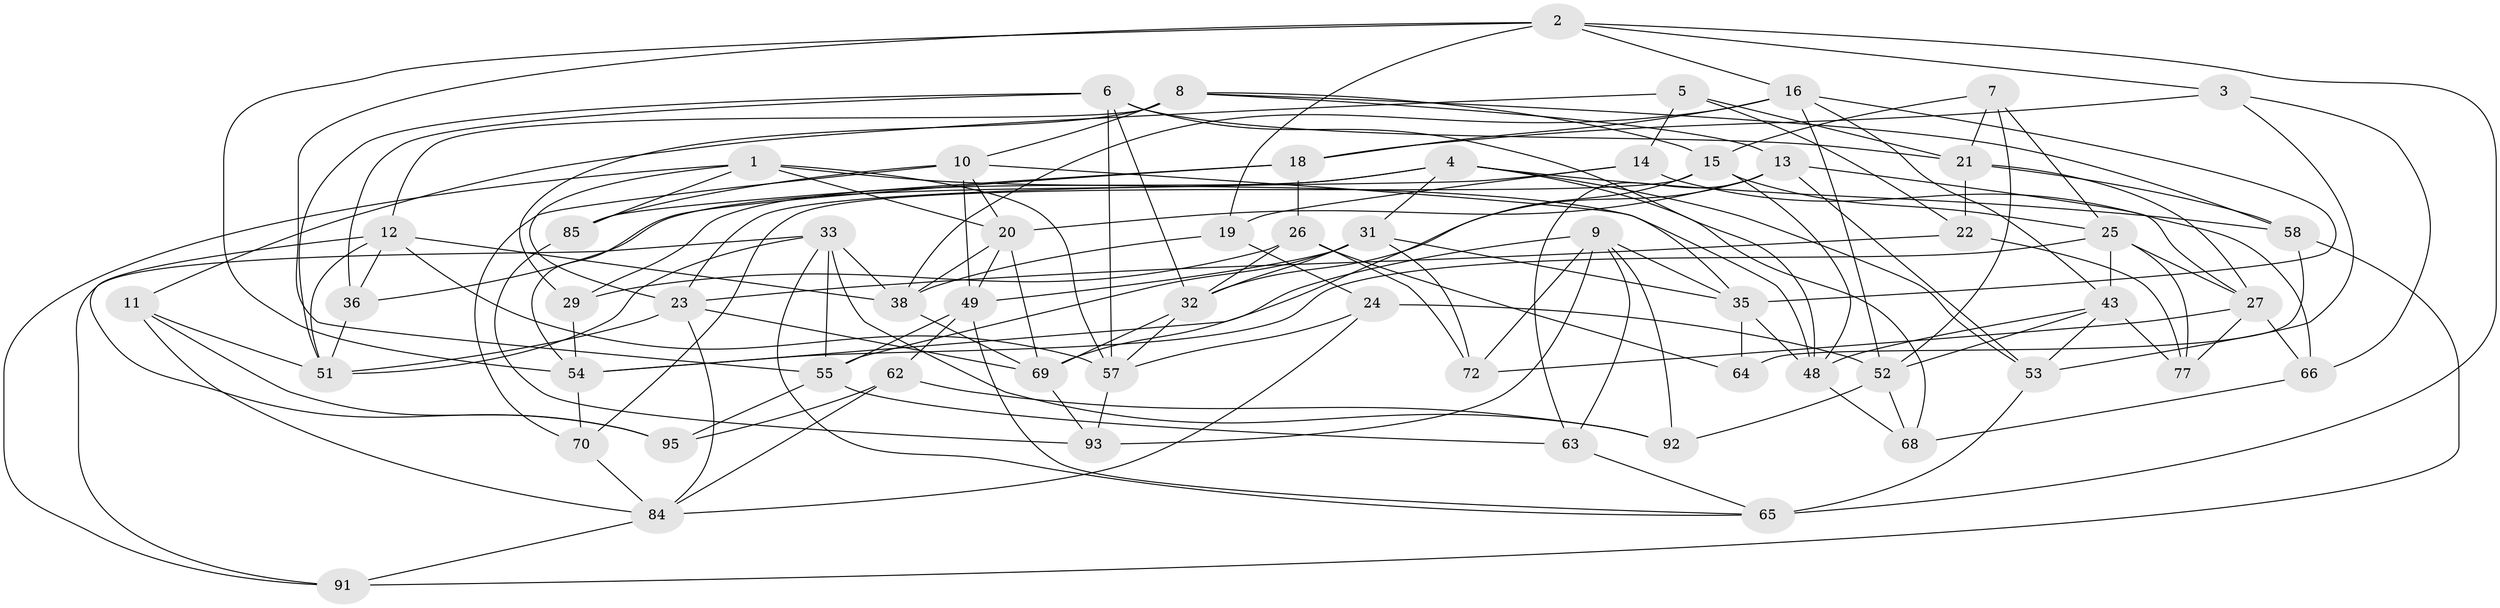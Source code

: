 // Generated by graph-tools (version 1.1) at 2025/52/02/27/25 19:52:29]
// undirected, 59 vertices, 151 edges
graph export_dot {
graph [start="1"]
  node [color=gray90,style=filled];
  1 [super="+50"];
  2 [super="+45"];
  3;
  4 [super="+61"];
  5;
  6 [super="+17"];
  7;
  8 [super="+75"];
  9 [super="+59"];
  10 [super="+80"];
  11;
  12 [super="+42"];
  13 [super="+46"];
  14;
  15 [super="+94"];
  16 [super="+34"];
  18 [super="+37"];
  19;
  20 [super="+47"];
  21 [super="+78"];
  22;
  23 [super="+28"];
  24;
  25 [super="+30"];
  26 [super="+44"];
  27 [super="+41"];
  29;
  31 [super="+87"];
  32 [super="+83"];
  33 [super="+56"];
  35 [super="+40"];
  36;
  38 [super="+39"];
  43 [super="+88"];
  48 [super="+67"];
  49 [super="+60"];
  51 [super="+73"];
  52 [super="+74"];
  53 [super="+86"];
  54 [super="+79"];
  55 [super="+82"];
  57 [super="+71"];
  58 [super="+90"];
  62;
  63;
  64;
  65 [super="+76"];
  66;
  68;
  69 [super="+81"];
  70;
  72;
  77;
  84 [super="+89"];
  85;
  91;
  92;
  93;
  95;
  1 -- 48;
  1 -- 85;
  1 -- 23;
  1 -- 91;
  1 -- 57;
  1 -- 20;
  2 -- 16;
  2 -- 3;
  2 -- 19;
  2 -- 54;
  2 -- 55;
  2 -- 65;
  3 -- 18;
  3 -- 66;
  3 -- 53;
  4 -- 58;
  4 -- 36;
  4 -- 68;
  4 -- 53;
  4 -- 29;
  4 -- 31;
  5 -- 22;
  5 -- 11;
  5 -- 14;
  5 -- 21;
  6 -- 21;
  6 -- 48;
  6 -- 57;
  6 -- 32;
  6 -- 51;
  6 -- 36;
  7 -- 52;
  7 -- 25;
  7 -- 21;
  7 -- 15;
  8 -- 29;
  8 -- 13;
  8 -- 15;
  8 -- 10;
  8 -- 12;
  8 -- 58;
  9 -- 92;
  9 -- 72;
  9 -- 93;
  9 -- 35;
  9 -- 63;
  9 -- 54;
  10 -- 20;
  10 -- 70;
  10 -- 49;
  10 -- 35;
  10 -- 85;
  11 -- 84;
  11 -- 95;
  11 -- 51;
  12 -- 36;
  12 -- 51;
  12 -- 57;
  12 -- 95;
  12 -- 38;
  13 -- 63;
  13 -- 27;
  13 -- 32;
  13 -- 53;
  13 -- 20;
  14 -- 66;
  14 -- 19;
  14 -- 23;
  15 -- 48;
  15 -- 25;
  15 -- 70;
  15 -- 69;
  16 -- 35;
  16 -- 18;
  16 -- 52;
  16 -- 43;
  16 -- 38;
  18 -- 54;
  18 -- 26 [weight=2];
  18 -- 85;
  19 -- 24;
  19 -- 38;
  20 -- 69;
  20 -- 38;
  20 -- 49;
  21 -- 27;
  21 -- 22;
  21 -- 58;
  22 -- 77;
  22 -- 23;
  23 -- 84;
  23 -- 51;
  23 -- 69;
  24 -- 52;
  24 -- 84;
  24 -- 57;
  25 -- 43;
  25 -- 77;
  25 -- 27;
  25 -- 54;
  26 -- 29;
  26 -- 72;
  26 -- 32;
  26 -- 64;
  27 -- 77;
  27 -- 72;
  27 -- 66;
  29 -- 54;
  31 -- 72;
  31 -- 35;
  31 -- 32;
  31 -- 55;
  31 -- 49;
  32 -- 57;
  32 -- 69;
  33 -- 92;
  33 -- 38;
  33 -- 91;
  33 -- 65;
  33 -- 51;
  33 -- 55;
  35 -- 64;
  35 -- 48;
  36 -- 51;
  38 -- 69;
  43 -- 77;
  43 -- 48;
  43 -- 52;
  43 -- 53;
  48 -- 68;
  49 -- 62;
  49 -- 65;
  49 -- 55;
  52 -- 92;
  52 -- 68;
  53 -- 65 [weight=2];
  54 -- 70;
  55 -- 63;
  55 -- 95;
  57 -- 93;
  58 -- 64 [weight=2];
  58 -- 91;
  62 -- 92;
  62 -- 95;
  62 -- 84;
  63 -- 65;
  66 -- 68;
  69 -- 93;
  70 -- 84;
  84 -- 91;
  85 -- 93;
}
